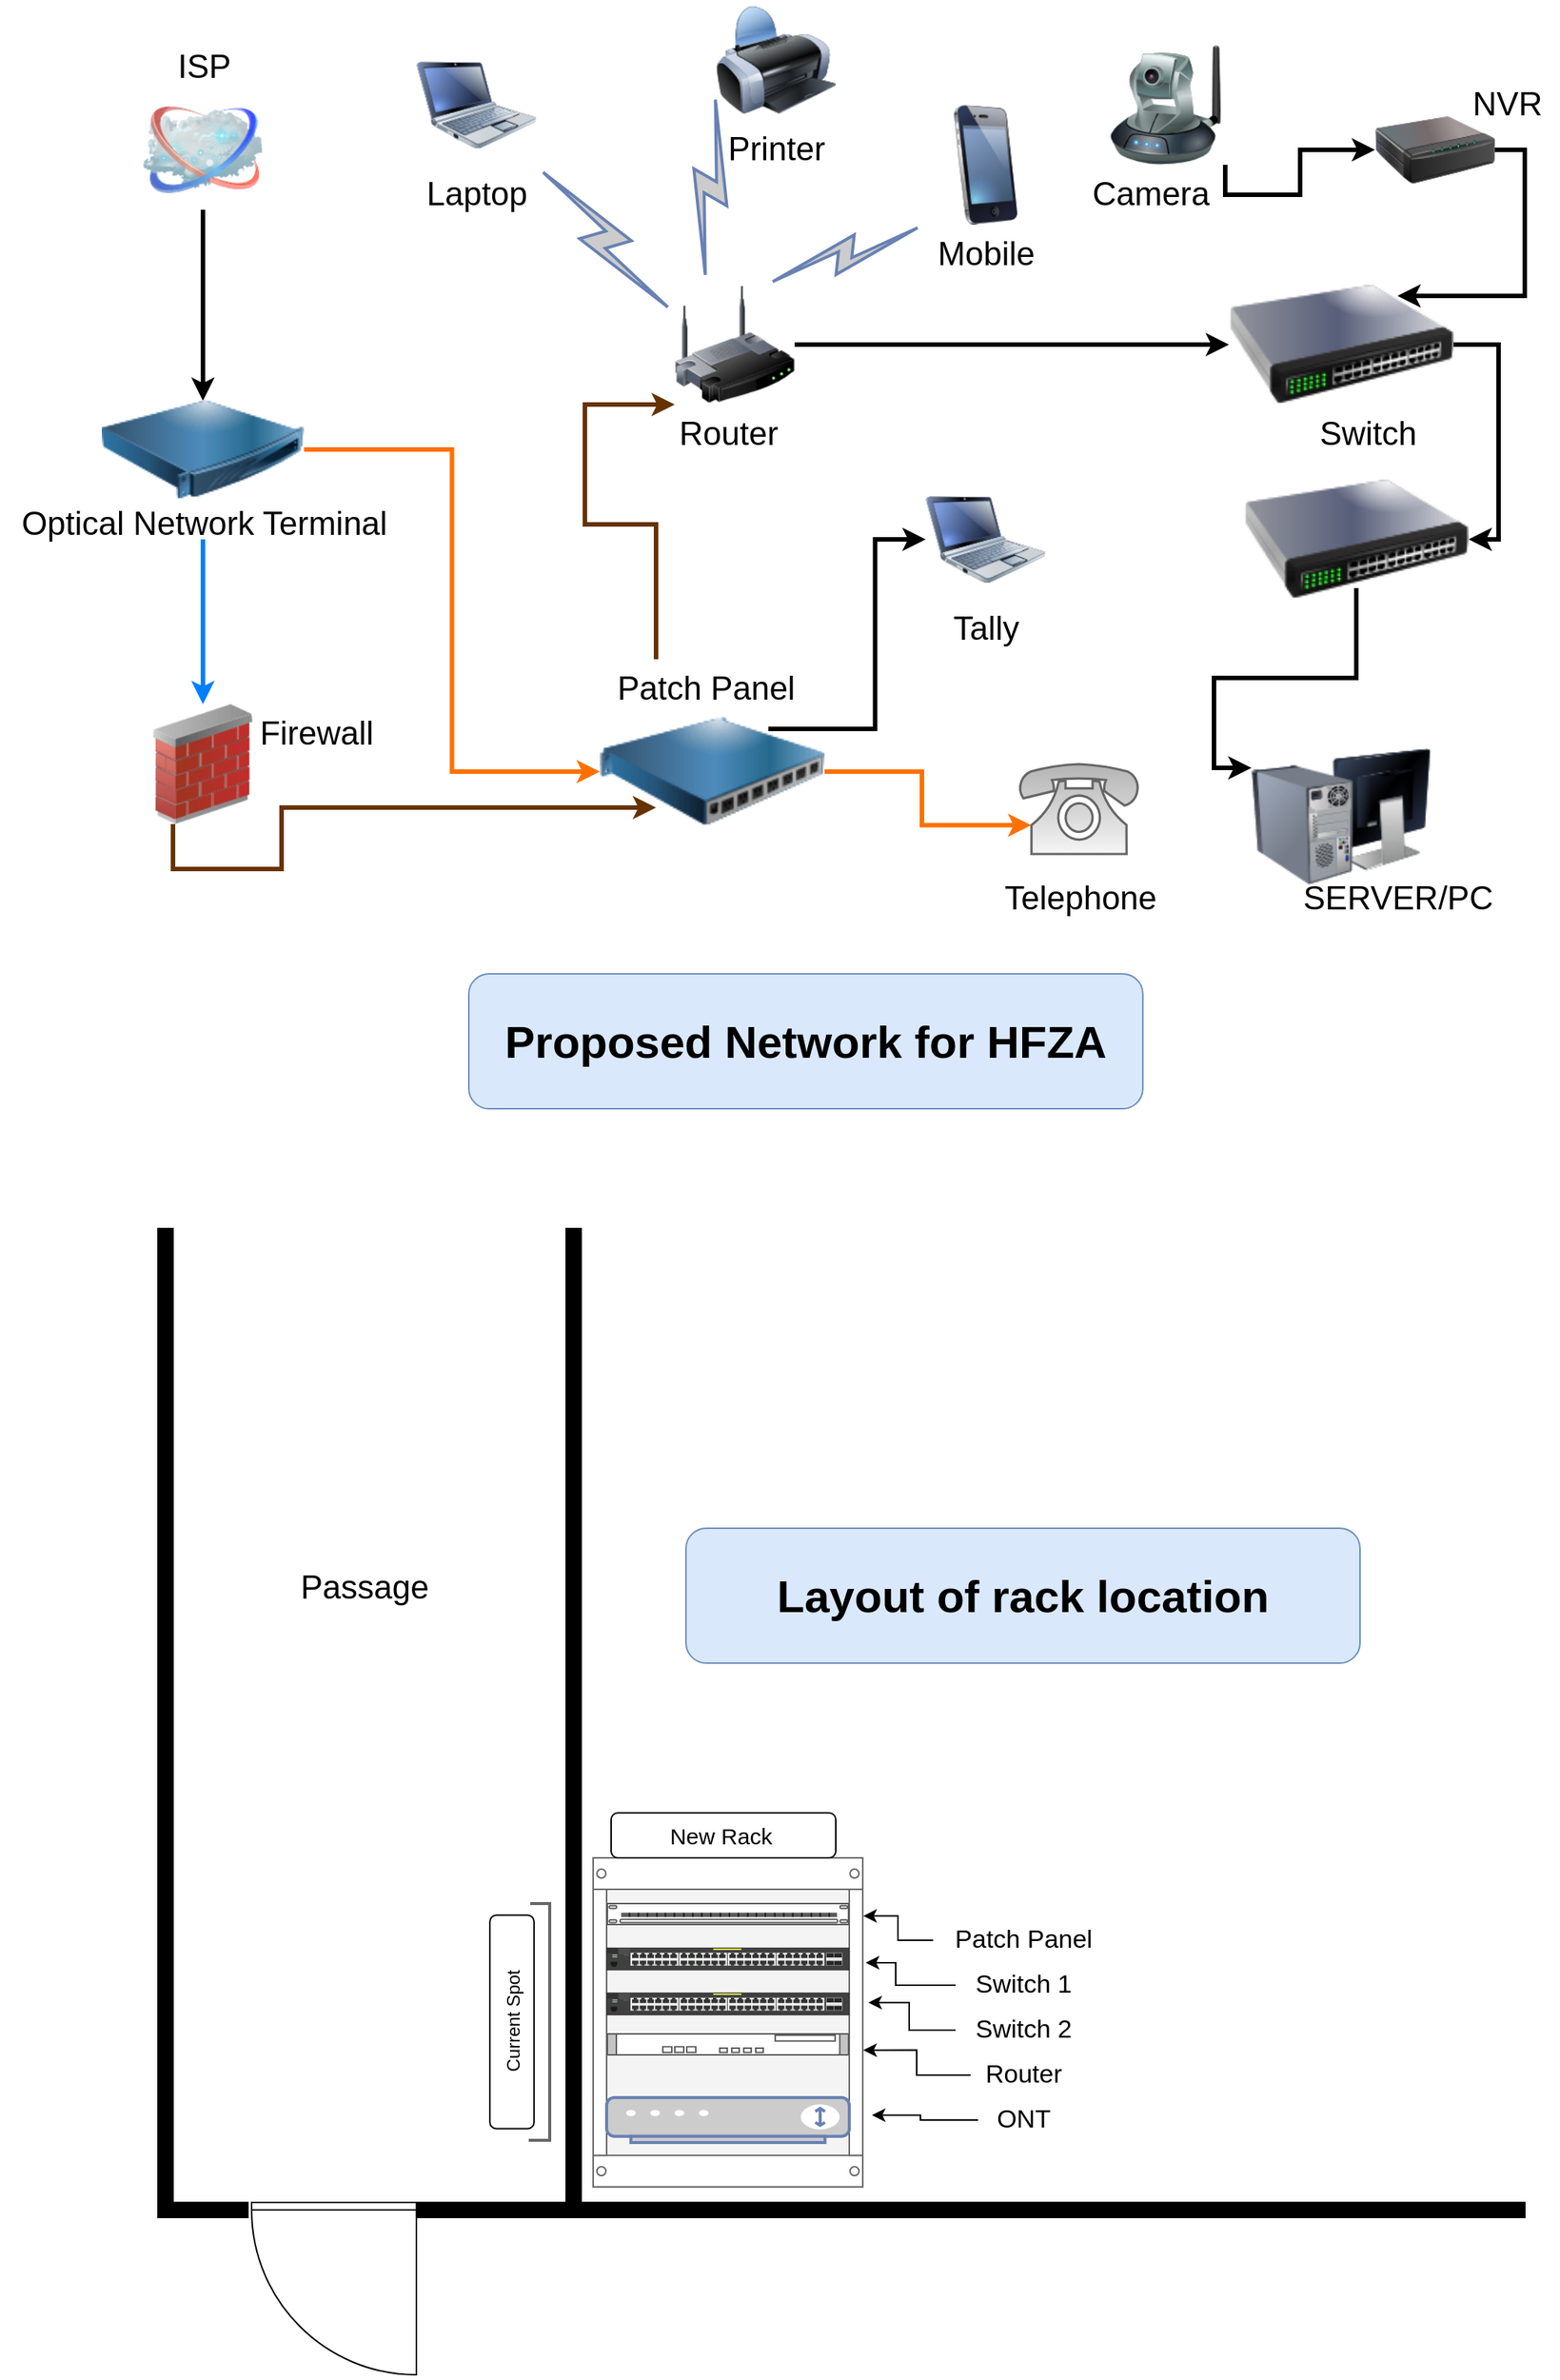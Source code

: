 <mxfile version="21.7.2" type="github">
  <diagram name="Page-1" id="55a83fd1-7818-8e21-69c5-c3457e3827bb">
    <mxGraphModel dx="1687" dy="1770" grid="1" gridSize="10" guides="1" tooltips="1" connect="1" arrows="1" fold="1" page="1" pageScale="1" pageWidth="1100" pageHeight="850" background="none" math="0" shadow="0">
      <root>
        <mxCell id="0" />
        <mxCell id="1" parent="0" />
        <mxCell id="4s7BZbVLVcyS78RvxXGr-51" style="edgeStyle=orthogonalEdgeStyle;rounded=0;orthogonalLoop=1;jettySize=auto;html=1;exitX=1;exitY=0.5;exitDx=0;exitDy=0;strokeWidth=3;" parent="1" source="69ecfefc5c41e42c-1" target="4s7BZbVLVcyS78RvxXGr-44" edge="1">
          <mxGeometry relative="1" as="geometry" />
        </mxCell>
        <mxCell id="69ecfefc5c41e42c-1" value="" style="image;html=1;labelBackgroundColor=#ffffff;image=img/lib/clip_art/networking/Wireless_Router_128x128.png;rounded=1;shadow=0;comic=0;strokeWidth=2;fontSize=22" parent="1" vertex="1">
          <mxGeometry x="462.5" y="-600" width="80" height="80" as="geometry" />
        </mxCell>
        <mxCell id="4s7BZbVLVcyS78RvxXGr-34" style="edgeStyle=orthogonalEdgeStyle;rounded=0;orthogonalLoop=1;jettySize=auto;html=1;exitX=0.5;exitY=1;exitDx=0;exitDy=0;entryX=0.5;entryY=0.25;entryDx=0;entryDy=0;strokeWidth=3;entryPerimeter=0;" parent="1" source="69ecfefc5c41e42c-2" target="4s7BZbVLVcyS78RvxXGr-11" edge="1">
          <mxGeometry relative="1" as="geometry" />
        </mxCell>
        <mxCell id="69ecfefc5c41e42c-2" value="ISP" style="image;html=1;labelBackgroundColor=#ffffff;image=img/lib/clip_art/networking/Cloud_128x128.png;rounded=1;shadow=0;comic=0;strokeWidth=2;fontSize=22;labelPosition=center;verticalLabelPosition=top;align=center;verticalAlign=bottom;" parent="1" vertex="1">
          <mxGeometry x="107.5" y="-730" width="80" height="80" as="geometry" />
        </mxCell>
        <mxCell id="69ecfefc5c41e42c-6" value="Printer" style="image;html=1;labelBackgroundColor=#ffffff;image=img/lib/clip_art/computers/Printer_128x128.png;rounded=1;shadow=0;comic=0;strokeWidth=2;fontSize=22" parent="1" vertex="1">
          <mxGeometry x="490" y="-790" width="80" height="80" as="geometry" />
        </mxCell>
        <mxCell id="69ecfefc5c41e42c-8" value="Mobile" style="image;html=1;labelBackgroundColor=#ffffff;image=img/lib/clip_art/telecommunication/iPhone_128x128.png;rounded=1;shadow=0;comic=0;strokeWidth=2;fontSize=22" parent="1" vertex="1">
          <mxGeometry x="630" y="-720" width="80" height="80" as="geometry" />
        </mxCell>
        <mxCell id="69ecfefc5c41e42c-9" value="Laptop" style="image;html=1;labelBackgroundColor=#ffffff;image=img/lib/clip_art/computers/Netbook_128x128.png;rounded=1;shadow=0;comic=0;strokeColor=#000000;strokeWidth=2;fillColor=#FFFFFF;fontSize=22;fontColor=#000000;" parent="1" vertex="1">
          <mxGeometry x="290" y="-760" width="80" height="80" as="geometry" />
        </mxCell>
        <mxCell id="4s7BZbVLVcyS78RvxXGr-1" value="&lt;font style=&quot;font-size: 30px;&quot;&gt;Proposed Network for HFZA&lt;/font&gt;" style="rounded=1;whiteSpace=wrap;html=1;fillColor=#dae8fc;strokeColor=#6c8ebf;fontStyle=1" parent="1" vertex="1">
          <mxGeometry x="325" y="-140" width="450" height="90" as="geometry" />
        </mxCell>
        <mxCell id="4s7BZbVLVcyS78RvxXGr-50" style="edgeStyle=orthogonalEdgeStyle;rounded=0;orthogonalLoop=1;jettySize=auto;html=1;exitX=0.25;exitY=0;exitDx=0;exitDy=0;entryX=0;entryY=1;entryDx=0;entryDy=0;strokeWidth=3;strokeColor=#663300;" parent="1" source="4s7BZbVLVcyS78RvxXGr-2" target="69ecfefc5c41e42c-1" edge="1">
          <mxGeometry relative="1" as="geometry">
            <Array as="points">
              <mxPoint x="449.5" y="-440" />
              <mxPoint x="402.5" y="-440" />
              <mxPoint x="402.5" y="-520" />
            </Array>
          </mxGeometry>
        </mxCell>
        <mxCell id="4s7BZbVLVcyS78RvxXGr-57" style="edgeStyle=orthogonalEdgeStyle;rounded=0;orthogonalLoop=1;jettySize=auto;html=1;exitX=1;exitY=0.5;exitDx=0;exitDy=0;entryX=0.1;entryY=0.68;entryDx=0;entryDy=0;entryPerimeter=0;strokeWidth=3;strokeColor=#FF7003;" parent="1" source="4s7BZbVLVcyS78RvxXGr-2" target="4s7BZbVLVcyS78RvxXGr-23" edge="1">
          <mxGeometry relative="1" as="geometry" />
        </mxCell>
        <mxCell id="4s7BZbVLVcyS78RvxXGr-70" style="edgeStyle=orthogonalEdgeStyle;rounded=0;orthogonalLoop=1;jettySize=auto;html=1;exitX=0.75;exitY=0.31;exitDx=0;exitDy=0;exitPerimeter=0;entryX=0;entryY=0.5;entryDx=0;entryDy=0;strokeColor=#000000;strokeWidth=3;" parent="1" source="4s7BZbVLVcyS78RvxXGr-2" target="4s7BZbVLVcyS78RvxXGr-69" edge="1">
          <mxGeometry relative="1" as="geometry" />
        </mxCell>
        <object label="" id="4s7BZbVLVcyS78RvxXGr-2">
          <mxCell style="image;html=1;image=img/lib/clip_art/networking/power_distribution_unit_128x128.png;points=[[0,0,0,0,0],[0,0.25,0,0,0],[0,0.5,0,0,0],[0,1,0,0,0],[0.25,0,0,0,0],[0.25,0.66,0,0,0],[0.25,1,0,0,0],[0.5,0,0,0,0],[0.5,1,0,0,0],[0.75,0,0,0,0],[0.75,0.31,0,0,0],[0.75,1,0,0,0],[1,0,0,0,0],[1,0.5,0,0,0],[1,0.75,0,0,0],[1,1,0,0,0]];" parent="1" vertex="1">
            <mxGeometry x="412.5" y="-350" width="150" height="150" as="geometry" />
          </mxCell>
        </object>
        <mxCell id="4s7BZbVLVcyS78RvxXGr-18" style="edgeStyle=orthogonalEdgeStyle;rounded=0;orthogonalLoop=1;jettySize=auto;html=1;strokeColor=#663300;strokeWidth=3;exitX=0.25;exitY=1;exitDx=0;exitDy=0;entryX=0.25;entryY=0.66;entryDx=0;entryDy=0;entryPerimeter=0;" parent="1" source="4s7BZbVLVcyS78RvxXGr-6" target="4s7BZbVLVcyS78RvxXGr-2" edge="1">
          <mxGeometry relative="1" as="geometry">
            <mxPoint x="182.5" y="-200" as="sourcePoint" />
            <Array as="points">
              <mxPoint x="127" y="-210" />
              <mxPoint x="200" y="-210" />
              <mxPoint x="200" y="-251" />
            </Array>
          </mxGeometry>
        </mxCell>
        <mxCell id="4s7BZbVLVcyS78RvxXGr-6" value="" style="image;html=1;image=img/lib/clip_art/networking/Firewall_02_128x128.png" parent="1" vertex="1">
          <mxGeometry x="107.5" y="-320" width="80" height="80" as="geometry" />
        </mxCell>
        <mxCell id="4s7BZbVLVcyS78RvxXGr-15" style="edgeStyle=orthogonalEdgeStyle;rounded=0;orthogonalLoop=1;jettySize=auto;html=1;exitX=0.5;exitY=1;exitDx=0;exitDy=0;entryX=0.5;entryY=0;entryDx=0;entryDy=0;labelBorderColor=none;strokeWidth=3;strokeColor=#007FFF;" parent="1" source="4s7BZbVLVcyS78RvxXGr-11" target="4s7BZbVLVcyS78RvxXGr-6" edge="1">
          <mxGeometry relative="1" as="geometry">
            <Array as="points">
              <mxPoint x="147.5" y="-430" />
              <mxPoint x="147.5" y="-430" />
            </Array>
          </mxGeometry>
        </mxCell>
        <mxCell id="4s7BZbVLVcyS78RvxXGr-67" style="edgeStyle=orthogonalEdgeStyle;rounded=0;orthogonalLoop=1;jettySize=auto;html=1;exitX=1;exitY=0.5;exitDx=0;exitDy=0;exitPerimeter=0;entryX=0;entryY=0.5;entryDx=0;entryDy=0;entryPerimeter=0;strokeWidth=3;strokeColor=#FF7003;" parent="1" source="4s7BZbVLVcyS78RvxXGr-11" target="4s7BZbVLVcyS78RvxXGr-2" edge="1">
          <mxGeometry relative="1" as="geometry" />
        </mxCell>
        <mxCell id="4s7BZbVLVcyS78RvxXGr-11" value="" style="image;html=1;image=img/lib/clip_art/networking/Concentrator_128x128.png;points=[[0,0,0,0,0],[0,0.25,0,0,0],[0,0.5,0,0,0],[0,0.75,0,0,0],[0,1,0,0,0],[0.25,0,0,0,0],[0.25,1,0,0,0],[0.5,0.25,0,0,0],[0.5,1,0,0,0],[0.75,0,0,0,0],[0.75,1,0,0,0],[1,0,0,0,0],[1,0.25,0,0,0],[1,0.5,0,0,0],[1,0.75,0,0,0],[1,1,0,0,0]];" parent="1" vertex="1">
          <mxGeometry x="80" y="-555" width="135" height="130" as="geometry" />
        </mxCell>
        <mxCell id="4s7BZbVLVcyS78RvxXGr-19" value="" style="html=1;outlineConnect=0;fillColor=#CCCCCC;strokeColor=#6881B3;gradientColor=none;gradientDirection=north;strokeWidth=2;shape=mxgraph.networks.comm_link_edge;html=1;rounded=0;exitX=0.75;exitY=0;exitDx=0;exitDy=0;entryX=0;entryY=1;entryDx=0;entryDy=0;" parent="1" source="69ecfefc5c41e42c-1" target="69ecfefc5c41e42c-8" edge="1">
          <mxGeometry width="100" height="100" relative="1" as="geometry">
            <mxPoint x="492.5" y="-600" as="sourcePoint" />
            <mxPoint x="592.5" y="-700" as="targetPoint" />
          </mxGeometry>
        </mxCell>
        <mxCell id="4s7BZbVLVcyS78RvxXGr-21" value="" style="html=1;outlineConnect=0;fillColor=#CCCCCC;strokeColor=#6881B3;gradientColor=none;gradientDirection=north;strokeWidth=2;shape=mxgraph.networks.comm_link_edge;html=1;rounded=0;exitX=0;exitY=0.25;exitDx=0;exitDy=0;entryX=1;entryY=1;entryDx=0;entryDy=0;" parent="1" source="69ecfefc5c41e42c-1" target="69ecfefc5c41e42c-9" edge="1">
          <mxGeometry width="100" height="100" relative="1" as="geometry">
            <mxPoint x="512.5" y="-470" as="sourcePoint" />
            <mxPoint x="592.5" y="-550" as="targetPoint" />
          </mxGeometry>
        </mxCell>
        <mxCell id="4s7BZbVLVcyS78RvxXGr-22" value="" style="html=1;outlineConnect=0;fillColor=#CCCCCC;strokeColor=#6881B3;gradientColor=none;gradientDirection=north;strokeWidth=2;shape=mxgraph.networks.comm_link_edge;html=1;rounded=0;exitX=0.25;exitY=0;exitDx=0;exitDy=0;entryX=0;entryY=0.75;entryDx=0;entryDy=0;" parent="1" source="69ecfefc5c41e42c-1" target="69ecfefc5c41e42c-6" edge="1">
          <mxGeometry width="100" height="100" relative="1" as="geometry">
            <mxPoint x="422.5" y="-590" as="sourcePoint" />
            <mxPoint x="502.5" y="-670" as="targetPoint" />
          </mxGeometry>
        </mxCell>
        <mxCell id="4s7BZbVLVcyS78RvxXGr-23" value="" style="verticalAlign=top;verticalLabelPosition=bottom;labelPosition=center;align=center;html=1;outlineConnect=0;gradientDirection=north;strokeWidth=2;shape=mxgraph.networks.phone_1;fillColor=#f5f5f5;strokeColor=#666666;gradientColor=#b3b3b3;" parent="1" vertex="1">
          <mxGeometry x="692.5" y="-280" width="80" height="60" as="geometry" />
        </mxCell>
        <mxCell id="4s7BZbVLVcyS78RvxXGr-28" value="&lt;font style=&quot;font-size: 22px;&quot;&gt;Optical Network Terminal&lt;/font&gt;" style="text;html=1;align=center;verticalAlign=middle;resizable=0;points=[];autosize=1;strokeColor=none;fillColor=none;" parent="1" vertex="1">
          <mxGeometry x="12.5" y="-460" width="270" height="40" as="geometry" />
        </mxCell>
        <mxCell id="4s7BZbVLVcyS78RvxXGr-35" value="&lt;font style=&quot;font-size: 22px;&quot;&gt;Firewall&lt;/font&gt;" style="text;html=1;align=center;verticalAlign=middle;resizable=0;points=[];autosize=1;strokeColor=none;fillColor=none;" parent="1" vertex="1">
          <mxGeometry x="172.5" y="-320" width="100" height="40" as="geometry" />
        </mxCell>
        <mxCell id="4s7BZbVLVcyS78RvxXGr-36" value="&lt;font style=&quot;font-size: 22px;&quot;&gt;Patch Panel&lt;/font&gt;" style="text;html=1;align=center;verticalAlign=middle;resizable=0;points=[];autosize=1;strokeColor=none;fillColor=none;" parent="1" vertex="1">
          <mxGeometry x="412.5" y="-350" width="140" height="40" as="geometry" />
        </mxCell>
        <mxCell id="4s7BZbVLVcyS78RvxXGr-37" value="&lt;font style=&quot;font-size: 22px;&quot;&gt;Telephone&lt;/font&gt;" style="text;html=1;align=center;verticalAlign=middle;resizable=0;points=[];autosize=1;strokeColor=none;fillColor=none;" parent="1" vertex="1">
          <mxGeometry x="667.5" y="-210" width="130" height="40" as="geometry" />
        </mxCell>
        <mxCell id="4s7BZbVLVcyS78RvxXGr-38" value="&lt;font style=&quot;font-size: 22px;&quot;&gt;Router&lt;/font&gt;" style="text;html=1;align=center;verticalAlign=middle;resizable=0;points=[];autosize=1;strokeColor=none;fillColor=none;" parent="1" vertex="1">
          <mxGeometry x="452.5" y="-520" width="90" height="40" as="geometry" />
        </mxCell>
        <mxCell id="4s7BZbVLVcyS78RvxXGr-43" value="" style="image;html=1;image=img/lib/clip_art/computers/Monitor_Tower_Behind_128x128.png" parent="1" vertex="1">
          <mxGeometry x="847.5" y="-310" width="120" height="130" as="geometry" />
        </mxCell>
        <mxCell id="4s7BZbVLVcyS78RvxXGr-56" style="edgeStyle=orthogonalEdgeStyle;rounded=0;orthogonalLoop=1;jettySize=auto;html=1;exitX=1;exitY=0.5;exitDx=0;exitDy=0;entryX=1;entryY=0.5;entryDx=0;entryDy=0;strokeWidth=3;" parent="1" source="4s7BZbVLVcyS78RvxXGr-44" target="4s7BZbVLVcyS78RvxXGr-53" edge="1">
          <mxGeometry relative="1" as="geometry" />
        </mxCell>
        <mxCell id="4s7BZbVLVcyS78RvxXGr-44" value="" style="image;html=1;image=img/lib/clip_art/networking/Switch_128x128.png;points=[[0,0,0,0,0],[0,0.25,0,0,0],[0,0.5,0,0,0],[0,0.75,0,0,0],[0,1,0,0,0],[0.25,0,0,0,0],[0.25,1,0,0,0],[0.5,0,0,0,0],[0.5,1,0,0,0],[0.75,0,0,0,0],[0.75,0.25,0,0,0],[0.75,1,0,0,0],[1,0,0,0,0],[1,0.5,0,0,0],[1,0.75,0,0,0],[1,1,0,0,0]];" parent="1" vertex="1">
          <mxGeometry x="832.5" y="-625" width="150" height="130" as="geometry" />
        </mxCell>
        <mxCell id="4s7BZbVLVcyS78RvxXGr-54" style="edgeStyle=orthogonalEdgeStyle;rounded=0;orthogonalLoop=1;jettySize=auto;html=1;exitX=0.5;exitY=0.75;exitDx=0;exitDy=0;entryX=0;entryY=0.25;entryDx=0;entryDy=0;exitPerimeter=0;strokeWidth=3;" parent="1" source="4s7BZbVLVcyS78RvxXGr-53" target="4s7BZbVLVcyS78RvxXGr-43" edge="1">
          <mxGeometry relative="1" as="geometry" />
        </mxCell>
        <mxCell id="4s7BZbVLVcyS78RvxXGr-53" value="" style="image;html=1;image=img/lib/clip_art/networking/Switch_128x128.png;points=[[0,0,0,0,0],[0,0.25,0,0,0],[0,0.5,0,0,0],[0,0.75,0,0,0],[0,1,0,0,0],[0.25,0,0,0,0],[0.25,1,0,0,0],[0.5,0,0,0,0],[0.5,0.75,0,0,0],[0.75,0,0,0,0],[0.75,1,0,0,0],[1,0,0,0,0],[1,0.25,0,0,0],[1,0.5,0,0,0],[1,0.75,0,0,0],[1,1,0,0,0]];" parent="1" vertex="1">
          <mxGeometry x="842.5" y="-495" width="150" height="130" as="geometry" />
        </mxCell>
        <mxCell id="4s7BZbVLVcyS78RvxXGr-64" style="edgeStyle=orthogonalEdgeStyle;rounded=0;orthogonalLoop=1;jettySize=auto;html=1;exitX=1;exitY=1;exitDx=0;exitDy=0;entryX=0;entryY=0.5;entryDx=0;entryDy=0;strokeWidth=3;" parent="1" source="4s7BZbVLVcyS78RvxXGr-58" target="4s7BZbVLVcyS78RvxXGr-61" edge="1">
          <mxGeometry relative="1" as="geometry" />
        </mxCell>
        <mxCell id="4s7BZbVLVcyS78RvxXGr-58" value="" style="image;html=1;image=img/lib/clip_art/networking/Ip_Camera_128x128.png" parent="1" vertex="1">
          <mxGeometry x="750" y="-760" width="80" height="80" as="geometry" />
        </mxCell>
        <mxCell id="4s7BZbVLVcyS78RvxXGr-60" value="&lt;font style=&quot;font-size: 22px;&quot;&gt;Switch&lt;/font&gt;" style="text;html=1;align=center;verticalAlign=middle;resizable=0;points=[];autosize=1;strokeColor=none;fillColor=none;" parent="1" vertex="1">
          <mxGeometry x="880" y="-520" width="90" height="40" as="geometry" />
        </mxCell>
        <mxCell id="4s7BZbVLVcyS78RvxXGr-63" style="edgeStyle=orthogonalEdgeStyle;rounded=0;orthogonalLoop=1;jettySize=auto;html=1;exitX=1;exitY=0.5;exitDx=0;exitDy=0;entryX=0.75;entryY=0.25;entryDx=0;entryDy=0;entryPerimeter=0;strokeWidth=3;" parent="1" source="4s7BZbVLVcyS78RvxXGr-61" target="4s7BZbVLVcyS78RvxXGr-44" edge="1">
          <mxGeometry relative="1" as="geometry">
            <Array as="points">
              <mxPoint x="1030" y="-690" />
              <mxPoint x="1030" y="-592" />
            </Array>
          </mxGeometry>
        </mxCell>
        <mxCell id="4s7BZbVLVcyS78RvxXGr-61" value="" style="image;html=1;image=img/lib/clip_art/networking/Print_Server_128x128.png" parent="1" vertex="1">
          <mxGeometry x="930" y="-730" width="80" height="80" as="geometry" />
        </mxCell>
        <mxCell id="4s7BZbVLVcyS78RvxXGr-65" value="&lt;font style=&quot;font-size: 22px;&quot;&gt;NVR&lt;/font&gt;" style="text;html=1;align=center;verticalAlign=middle;resizable=0;points=[];autosize=1;strokeColor=none;fillColor=none;" parent="1" vertex="1">
          <mxGeometry x="982.5" y="-740" width="70" height="40" as="geometry" />
        </mxCell>
        <mxCell id="4s7BZbVLVcyS78RvxXGr-66" value="&lt;font style=&quot;font-size: 22px;&quot;&gt;Camera&lt;/font&gt;" style="text;html=1;align=center;verticalAlign=middle;resizable=0;points=[];autosize=1;strokeColor=none;fillColor=none;" parent="1" vertex="1">
          <mxGeometry x="730" y="-680" width="100" height="40" as="geometry" />
        </mxCell>
        <mxCell id="4s7BZbVLVcyS78RvxXGr-69" value="Tally" style="image;html=1;labelBackgroundColor=#ffffff;image=img/lib/clip_art/computers/Netbook_128x128.png;rounded=1;shadow=0;comic=0;strokeColor=#000000;strokeWidth=2;fillColor=#FFFFFF;fontSize=22;fontColor=#000000;" parent="1" vertex="1">
          <mxGeometry x="630" y="-470" width="80" height="80" as="geometry" />
        </mxCell>
        <mxCell id="4s7BZbVLVcyS78RvxXGr-71" value="&lt;font style=&quot;font-size: 22px;&quot;&gt;SERVER/PC&lt;/font&gt;" style="text;html=1;align=center;verticalAlign=middle;resizable=0;points=[];autosize=1;strokeColor=none;fillColor=none;" parent="1" vertex="1">
          <mxGeometry x="870" y="-210" width="150" height="40" as="geometry" />
        </mxCell>
        <mxCell id="1GRj1zqtCsnZ8UwGEBPR-2" value="" style="verticalLabelPosition=bottom;html=1;verticalAlign=top;align=center;shape=mxgraph.floorplan.wallCorner;fillColor=strokeColor;direction=north" vertex="1" parent="1">
          <mxGeometry x="390" y="30" width="640" height="660" as="geometry" />
        </mxCell>
        <mxCell id="1GRj1zqtCsnZ8UwGEBPR-6" value="" style="verticalLabelPosition=bottom;html=1;verticalAlign=top;align=center;shape=mxgraph.floorplan.wall;fillColor=strokeColor;" vertex="1" parent="1">
          <mxGeometry x="290" y="680" width="100" height="10" as="geometry" />
        </mxCell>
        <mxCell id="1GRj1zqtCsnZ8UwGEBPR-7" value="" style="verticalLabelPosition=bottom;html=1;verticalAlign=top;align=center;shape=mxgraph.floorplan.doorRight;aspect=fixed;" vertex="1" parent="1">
          <mxGeometry x="180" y="680" width="110" height="116.88" as="geometry" />
        </mxCell>
        <mxCell id="1GRj1zqtCsnZ8UwGEBPR-8" value="" style="verticalLabelPosition=bottom;html=1;verticalAlign=top;align=center;shape=mxgraph.floorplan.wallCorner;fillColor=strokeColor;direction=north" vertex="1" parent="1">
          <mxGeometry x="117.5" y="30" width="60" height="660" as="geometry" />
        </mxCell>
        <mxCell id="1GRj1zqtCsnZ8UwGEBPR-9" value="&lt;font style=&quot;font-size: 22px;&quot;&gt;Passage&lt;/font&gt;" style="text;html=1;align=center;verticalAlign=middle;resizable=0;points=[];autosize=1;strokeColor=none;fillColor=none;" vertex="1" parent="1">
          <mxGeometry x="200" y="250" width="110" height="40" as="geometry" />
        </mxCell>
        <mxCell id="1GRj1zqtCsnZ8UwGEBPR-10" value="" style="strokeColor=#666666;html=1;verticalLabelPosition=bottom;labelBackgroundColor=#ffffff;verticalAlign=top;outlineConnect=0;shadow=0;dashed=0;shape=mxgraph.rackGeneral.rackCabinet3;fillColor2=#f4f4f4;container=1;collapsible=0;childLayout=rack;allowGaps=1;marginLeft=9;marginRight=9;marginTop=21;marginBottom=22;textColor=#666666;numDisp=off;" vertex="1" parent="1">
          <mxGeometry x="408" y="450" width="180" height="219" as="geometry" />
        </mxCell>
        <mxCell id="1GRj1zqtCsnZ8UwGEBPR-3" value="" style="strokeColor=#666666;html=1;labelPosition=right;align=left;spacingLeft=15;shadow=0;dashed=0;outlineConnect=0;shape=mxgraph.rack.general.cat5e_rack_mount_patch_panel_24_ports;rotation=-180;" vertex="1" parent="1GRj1zqtCsnZ8UwGEBPR-10">
          <mxGeometry x="9" y="30" width="162" height="15" as="geometry" />
        </mxCell>
        <mxCell id="1GRj1zqtCsnZ8UwGEBPR-12" value="" style="html=1;verticalLabelPosition=bottom;verticalAlign=top;outlineConnect=0;shadow=0;dashed=0;shape=mxgraph.rack.hpe_aruba.switches.j9772a_2530_48g_poeplus_switch;" vertex="1" parent="1GRj1zqtCsnZ8UwGEBPR-10">
          <mxGeometry x="9" y="60" width="162" height="15" as="geometry" />
        </mxCell>
        <mxCell id="1GRj1zqtCsnZ8UwGEBPR-13" value="" style="html=1;verticalLabelPosition=bottom;verticalAlign=top;outlineConnect=0;shadow=0;dashed=0;shape=mxgraph.rack.hpe_aruba.switches.j9772a_2530_48g_poeplus_switch;" vertex="1" parent="1GRj1zqtCsnZ8UwGEBPR-10">
          <mxGeometry x="9" y="90" width="162" height="15" as="geometry" />
        </mxCell>
        <mxCell id="1GRj1zqtCsnZ8UwGEBPR-17" value="" style="shape=mxgraph.rack.cisco.cisco_asr_1001_router;html=1;labelPosition=right;align=left;spacingLeft=15;dashed=0;shadow=0;fillColor=#ffffff;" vertex="1" parent="1GRj1zqtCsnZ8UwGEBPR-10">
          <mxGeometry x="9" y="117" width="162" height="15" as="geometry" />
        </mxCell>
        <mxCell id="1GRj1zqtCsnZ8UwGEBPR-18" value="" style="fontColor=#0066CC;verticalAlign=top;verticalLabelPosition=bottom;labelPosition=center;align=center;html=1;outlineConnect=0;fillColor=#CCCCCC;strokeColor=#6881B3;gradientColor=none;gradientDirection=north;strokeWidth=2;shape=mxgraph.networks.modem;" vertex="1" parent="1GRj1zqtCsnZ8UwGEBPR-10">
          <mxGeometry x="9" y="160" width="162" height="30" as="geometry" />
        </mxCell>
        <mxCell id="1GRj1zqtCsnZ8UwGEBPR-11" value="" style="strokeColor=#666666;html=1;labelPosition=right;align=left;spacingLeft=15;shadow=0;dashed=0;outlineConnect=0;shape=mxgraph.rackGeneral.shelf;container=1;collapsible=0;rotation=270;" vertex="1" parent="1">
          <mxGeometry x="292.5" y="552" width="160" height="15" as="geometry" />
        </mxCell>
        <mxCell id="1GRj1zqtCsnZ8UwGEBPR-24" style="edgeStyle=orthogonalEdgeStyle;rounded=0;orthogonalLoop=1;jettySize=auto;html=1;entryX=1.002;entryY=0.177;entryDx=0;entryDy=0;entryPerimeter=0;" edge="1" parent="1" source="1GRj1zqtCsnZ8UwGEBPR-19" target="1GRj1zqtCsnZ8UwGEBPR-10">
          <mxGeometry relative="1" as="geometry" />
        </mxCell>
        <mxCell id="1GRj1zqtCsnZ8UwGEBPR-19" value="&lt;font style=&quot;font-size: 17px;&quot;&gt;Patch Panel&lt;/font&gt;" style="text;html=1;align=center;verticalAlign=middle;resizable=0;points=[];autosize=1;strokeColor=none;fillColor=none;" vertex="1" parent="1">
          <mxGeometry x="635" y="490" width="120" height="30" as="geometry" />
        </mxCell>
        <mxCell id="1GRj1zqtCsnZ8UwGEBPR-25" style="edgeStyle=orthogonalEdgeStyle;rounded=0;orthogonalLoop=1;jettySize=auto;html=1;" edge="1" parent="1" source="1GRj1zqtCsnZ8UwGEBPR-20">
          <mxGeometry relative="1" as="geometry">
            <mxPoint x="590" y="520" as="targetPoint" />
            <Array as="points">
              <mxPoint x="610" y="535" />
              <mxPoint x="610" y="520" />
            </Array>
          </mxGeometry>
        </mxCell>
        <mxCell id="1GRj1zqtCsnZ8UwGEBPR-20" value="&lt;font style=&quot;font-size: 17px;&quot;&gt;Switch 1&lt;/font&gt;" style="text;html=1;align=center;verticalAlign=middle;resizable=0;points=[];autosize=1;strokeColor=none;fillColor=none;" vertex="1" parent="1">
          <mxGeometry x="650" y="520" width="90" height="30" as="geometry" />
        </mxCell>
        <mxCell id="1GRj1zqtCsnZ8UwGEBPR-26" style="edgeStyle=orthogonalEdgeStyle;rounded=0;orthogonalLoop=1;jettySize=auto;html=1;entryX=1.021;entryY=0.441;entryDx=0;entryDy=0;entryPerimeter=0;" edge="1" parent="1" source="1GRj1zqtCsnZ8UwGEBPR-21" target="1GRj1zqtCsnZ8UwGEBPR-10">
          <mxGeometry relative="1" as="geometry" />
        </mxCell>
        <mxCell id="1GRj1zqtCsnZ8UwGEBPR-21" value="&lt;font style=&quot;font-size: 17px;&quot;&gt;Switch 2&lt;/font&gt;" style="text;html=1;align=center;verticalAlign=middle;resizable=0;points=[];autosize=1;strokeColor=none;fillColor=none;" vertex="1" parent="1">
          <mxGeometry x="650" y="550" width="90" height="30" as="geometry" />
        </mxCell>
        <mxCell id="1GRj1zqtCsnZ8UwGEBPR-27" style="edgeStyle=orthogonalEdgeStyle;rounded=0;orthogonalLoop=1;jettySize=auto;html=1;entryX=1.002;entryY=0.586;entryDx=0;entryDy=0;entryPerimeter=0;" edge="1" parent="1" source="1GRj1zqtCsnZ8UwGEBPR-22" target="1GRj1zqtCsnZ8UwGEBPR-10">
          <mxGeometry relative="1" as="geometry" />
        </mxCell>
        <mxCell id="1GRj1zqtCsnZ8UwGEBPR-22" value="&lt;font style=&quot;font-size: 17px;&quot;&gt;Router&lt;/font&gt;" style="text;html=1;align=center;verticalAlign=middle;resizable=0;points=[];autosize=1;strokeColor=none;fillColor=none;" vertex="1" parent="1">
          <mxGeometry x="660" y="580" width="70" height="30" as="geometry" />
        </mxCell>
        <mxCell id="1GRj1zqtCsnZ8UwGEBPR-28" style="edgeStyle=orthogonalEdgeStyle;rounded=0;orthogonalLoop=1;jettySize=auto;html=1;entryX=1.034;entryY=0.784;entryDx=0;entryDy=0;entryPerimeter=0;" edge="1" parent="1" source="1GRj1zqtCsnZ8UwGEBPR-23" target="1GRj1zqtCsnZ8UwGEBPR-10">
          <mxGeometry relative="1" as="geometry" />
        </mxCell>
        <mxCell id="1GRj1zqtCsnZ8UwGEBPR-23" value="&lt;font style=&quot;font-size: 17px;&quot;&gt;ONT&lt;/font&gt;" style="text;html=1;align=center;verticalAlign=middle;resizable=0;points=[];autosize=1;strokeColor=none;fillColor=none;" vertex="1" parent="1">
          <mxGeometry x="665" y="610" width="60" height="30" as="geometry" />
        </mxCell>
        <mxCell id="1GRj1zqtCsnZ8UwGEBPR-29" value="" style="rounded=1;whiteSpace=wrap;html=1;rotation=-90;" vertex="1" parent="1">
          <mxGeometry x="282.5" y="544.75" width="142.62" height="29.5" as="geometry" />
        </mxCell>
        <mxCell id="1GRj1zqtCsnZ8UwGEBPR-30" value="Current Spot" style="text;html=1;align=center;verticalAlign=middle;resizable=0;points=[];autosize=1;strokeColor=none;fillColor=none;rotation=-90;" vertex="1" parent="1">
          <mxGeometry x="310" y="544.25" width="90" height="30" as="geometry" />
        </mxCell>
        <mxCell id="1GRj1zqtCsnZ8UwGEBPR-32" value="" style="rounded=1;whiteSpace=wrap;html=1;" vertex="1" parent="1">
          <mxGeometry x="420" y="420" width="150" height="30" as="geometry" />
        </mxCell>
        <mxCell id="1GRj1zqtCsnZ8UwGEBPR-31" value="&lt;font style=&quot;font-size: 15px;&quot;&gt;New Rack&lt;/font&gt;" style="text;html=1;align=center;verticalAlign=middle;resizable=0;points=[];autosize=1;strokeColor=none;fillColor=none;" vertex="1" parent="1">
          <mxGeometry x="447.5" y="420" width="90" height="30" as="geometry" />
        </mxCell>
        <mxCell id="1GRj1zqtCsnZ8UwGEBPR-33" value="&lt;font style=&quot;font-size: 30px;&quot;&gt;Layout of rack location&lt;/font&gt;" style="rounded=1;whiteSpace=wrap;html=1;fillColor=#dae8fc;strokeColor=#6c8ebf;fontStyle=1" vertex="1" parent="1">
          <mxGeometry x="470" y="230" width="450" height="90" as="geometry" />
        </mxCell>
      </root>
    </mxGraphModel>
  </diagram>
</mxfile>
